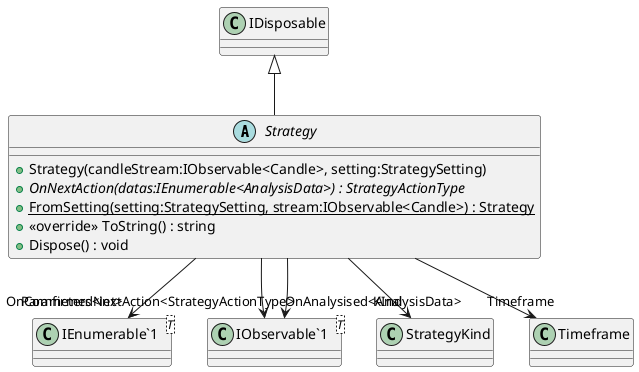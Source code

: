 @startuml
abstract class Strategy {
    + Strategy(candleStream:IObservable<Candle>, setting:StrategySetting)
    + {abstract} OnNextAction(datas:IEnumerable<AnalysisData>) : StrategyActionType
    + {static} FromSetting(setting:StrategySetting, stream:IObservable<Candle>) : Strategy
    + <<override>> ToString() : string
    + Dispose() : void
}
class "IEnumerable`1"<T> {
}
class "IObservable`1"<T> {
}
IDisposable <|-- Strategy
Strategy --> "KInd" StrategyKind
Strategy --> "Timeframe" Timeframe
Strategy --> "Parameters<int>" "IEnumerable`1"
Strategy --> "OnAnalysised<AnalysisData>" "IObservable`1"
Strategy --> "OnComfirmedNextAction<StrategyActionType>" "IObservable`1"
@enduml
